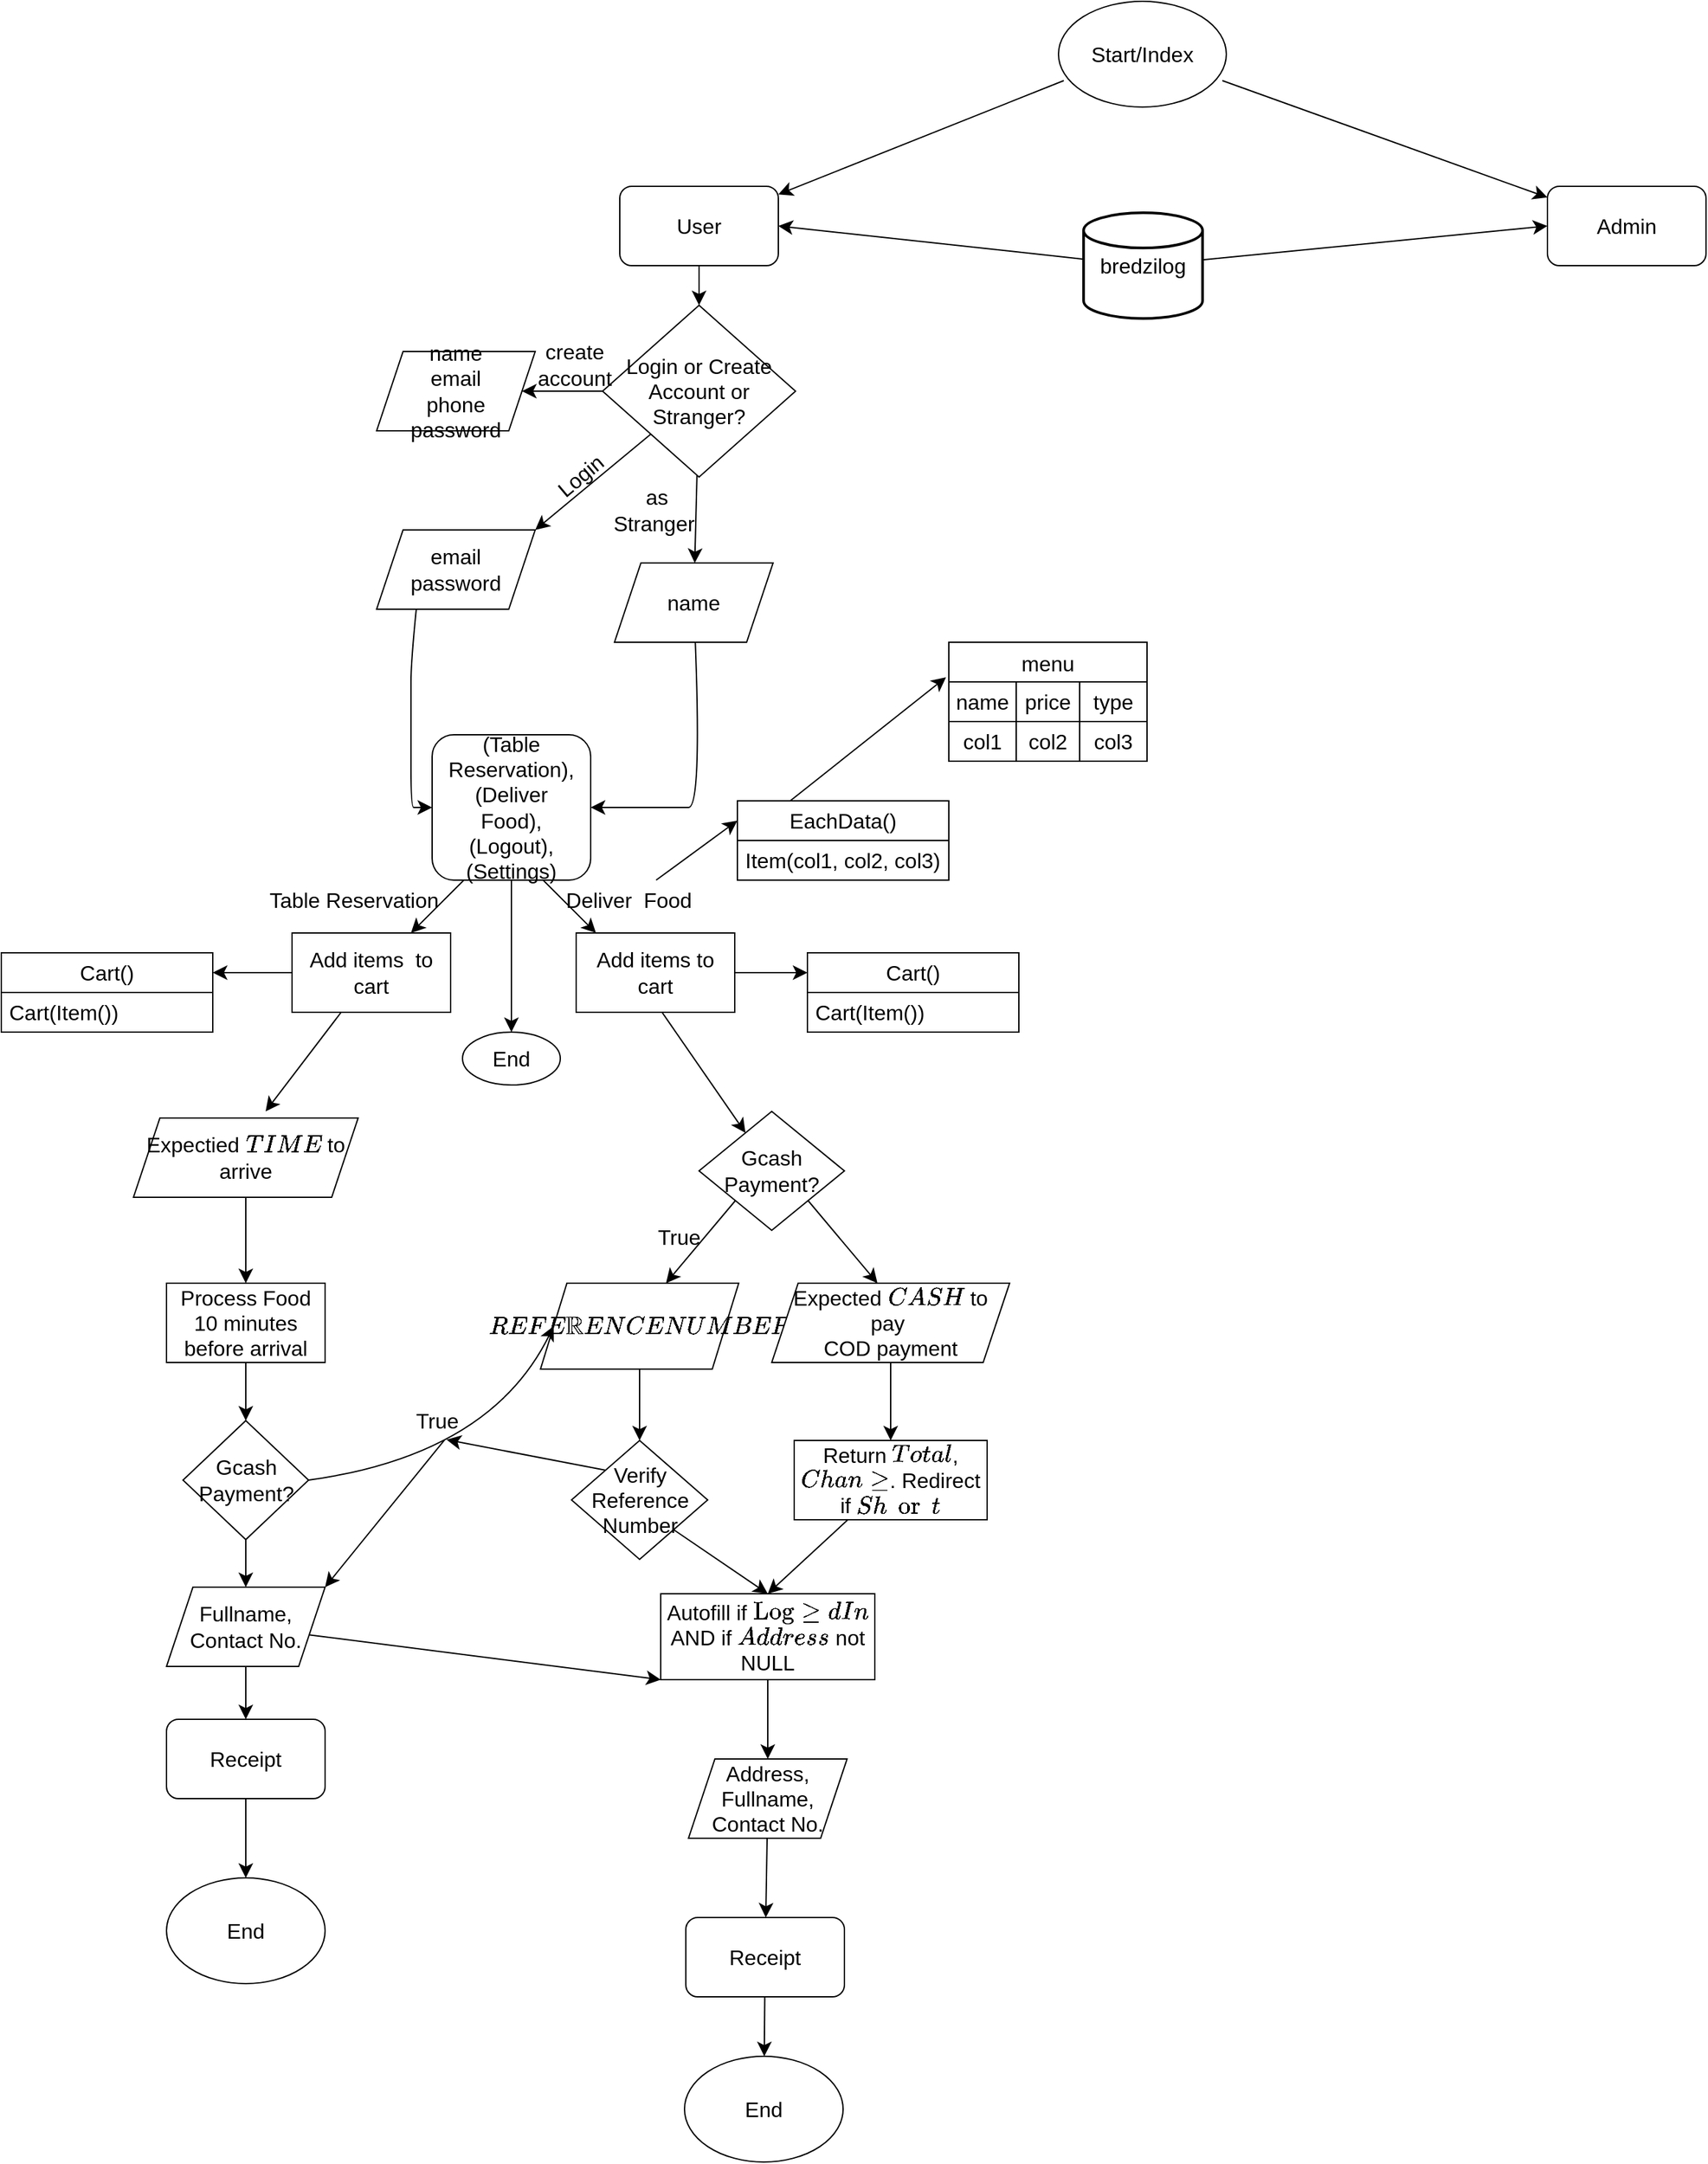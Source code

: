 <mxfile version="21.7.4" type="device">
  <diagram id="C5RBs43oDa-KdzZeNtuy" name="Page-1">
    <mxGraphModel dx="2148" dy="740" grid="1" gridSize="10" guides="1" tooltips="1" connect="1" arrows="1" fold="1" page="1" pageScale="1" pageWidth="827" pageHeight="1169" math="0" shadow="0">
      <root>
        <mxCell id="WIyWlLk6GJQsqaUBKTNV-0" />
        <mxCell id="WIyWlLk6GJQsqaUBKTNV-1" parent="WIyWlLk6GJQsqaUBKTNV-0" />
        <mxCell id="xKQEIfEpdPocmmlh1qDN-5" style="edgeStyle=none;curved=1;rounded=0;orthogonalLoop=1;jettySize=auto;html=1;exitX=0;exitY=1;exitDx=0;exitDy=0;fontSize=12;startSize=8;endSize=8;labelBackgroundColor=none;fontColor=default;" parent="WIyWlLk6GJQsqaUBKTNV-1" target="xKQEIfEpdPocmmlh1qDN-3" edge="1">
          <mxGeometry relative="1" as="geometry">
            <mxPoint x="354" y="180.0" as="sourcePoint" />
          </mxGeometry>
        </mxCell>
        <mxCell id="xKQEIfEpdPocmmlh1qDN-6" style="edgeStyle=none;curved=1;rounded=0;orthogonalLoop=1;jettySize=auto;html=1;exitX=1;exitY=1;exitDx=0;exitDy=0;fontSize=12;startSize=8;endSize=8;labelBackgroundColor=none;fontColor=default;" parent="WIyWlLk6GJQsqaUBKTNV-1" target="xKQEIfEpdPocmmlh1qDN-4" edge="1">
          <mxGeometry relative="1" as="geometry">
            <mxPoint x="474" y="180.0" as="sourcePoint" />
          </mxGeometry>
        </mxCell>
        <mxCell id="xKQEIfEpdPocmmlh1qDN-22" style="edgeStyle=none;curved=1;rounded=0;orthogonalLoop=1;jettySize=auto;html=1;entryX=0.5;entryY=0;entryDx=0;entryDy=0;fontSize=12;startSize=8;endSize=8;labelBackgroundColor=none;fontColor=default;" parent="WIyWlLk6GJQsqaUBKTNV-1" source="xKQEIfEpdPocmmlh1qDN-3" target="xKQEIfEpdPocmmlh1qDN-9" edge="1">
          <mxGeometry relative="1" as="geometry" />
        </mxCell>
        <mxCell id="xKQEIfEpdPocmmlh1qDN-3" value="User" style="rounded=1;whiteSpace=wrap;html=1;fontSize=16;labelBackgroundColor=none;" parent="WIyWlLk6GJQsqaUBKTNV-1" vertex="1">
          <mxGeometry x="18" y="260" width="120" height="60" as="geometry" />
        </mxCell>
        <mxCell id="xKQEIfEpdPocmmlh1qDN-4" value="Admin" style="rounded=1;whiteSpace=wrap;html=1;fontSize=16;labelBackgroundColor=none;" parent="WIyWlLk6GJQsqaUBKTNV-1" vertex="1">
          <mxGeometry x="720" y="260" width="120" height="60" as="geometry" />
        </mxCell>
        <mxCell id="xKQEIfEpdPocmmlh1qDN-14" style="edgeStyle=none;curved=1;rounded=0;orthogonalLoop=1;jettySize=auto;html=1;entryX=1;entryY=0.5;entryDx=0;entryDy=0;fontSize=12;startSize=8;endSize=8;labelBackgroundColor=none;fontColor=default;" parent="WIyWlLk6GJQsqaUBKTNV-1" source="xKQEIfEpdPocmmlh1qDN-9" target="xKQEIfEpdPocmmlh1qDN-10" edge="1">
          <mxGeometry relative="1" as="geometry" />
        </mxCell>
        <mxCell id="xKQEIfEpdPocmmlh1qDN-17" style="edgeStyle=none;curved=1;rounded=0;orthogonalLoop=1;jettySize=auto;html=1;exitX=0;exitY=1;exitDx=0;exitDy=0;entryX=1;entryY=0;entryDx=0;entryDy=0;fontSize=12;startSize=8;endSize=8;labelBackgroundColor=none;fontColor=default;" parent="WIyWlLk6GJQsqaUBKTNV-1" source="xKQEIfEpdPocmmlh1qDN-9" target="xKQEIfEpdPocmmlh1qDN-11" edge="1">
          <mxGeometry relative="1" as="geometry" />
        </mxCell>
        <mxCell id="xKQEIfEpdPocmmlh1qDN-20" style="edgeStyle=none;curved=1;rounded=0;orthogonalLoop=1;jettySize=auto;html=1;fontSize=12;startSize=8;endSize=8;labelBackgroundColor=none;fontColor=default;" parent="WIyWlLk6GJQsqaUBKTNV-1" source="xKQEIfEpdPocmmlh1qDN-9" target="xKQEIfEpdPocmmlh1qDN-13" edge="1">
          <mxGeometry relative="1" as="geometry" />
        </mxCell>
        <mxCell id="xKQEIfEpdPocmmlh1qDN-9" value="Login or Create Account or Stranger?" style="rhombus;whiteSpace=wrap;html=1;fontSize=16;rounded=0;labelBackgroundColor=none;" parent="WIyWlLk6GJQsqaUBKTNV-1" vertex="1">
          <mxGeometry x="5" y="350" width="146" height="130" as="geometry" />
        </mxCell>
        <mxCell id="xKQEIfEpdPocmmlh1qDN-10" value="name&lt;br&gt;email&lt;br&gt;phone&lt;br&gt;password" style="shape=parallelogram;perimeter=parallelogramPerimeter;whiteSpace=wrap;html=1;fixedSize=1;fontSize=16;rounded=0;labelBackgroundColor=none;" parent="WIyWlLk6GJQsqaUBKTNV-1" vertex="1">
          <mxGeometry x="-166" y="385" width="120" height="60" as="geometry" />
        </mxCell>
        <mxCell id="xKQEIfEpdPocmmlh1qDN-71" style="edgeStyle=none;curved=1;rounded=0;orthogonalLoop=1;jettySize=auto;html=1;entryX=0;entryY=0.5;entryDx=0;entryDy=0;fontSize=12;startSize=8;endSize=8;exitX=0.25;exitY=1;exitDx=0;exitDy=0;" parent="WIyWlLk6GJQsqaUBKTNV-1" source="xKQEIfEpdPocmmlh1qDN-11" target="xKQEIfEpdPocmmlh1qDN-68" edge="1">
          <mxGeometry relative="1" as="geometry">
            <Array as="points">
              <mxPoint x="-140" y="620" />
              <mxPoint x="-140" y="650" />
              <mxPoint x="-140" y="660" />
              <mxPoint x="-140" y="670" />
              <mxPoint x="-140" y="730" />
              <mxPoint x="-136" y="730" />
            </Array>
          </mxGeometry>
        </mxCell>
        <mxCell id="xKQEIfEpdPocmmlh1qDN-11" value="email&lt;br&gt;password" style="shape=parallelogram;perimeter=parallelogramPerimeter;whiteSpace=wrap;html=1;fixedSize=1;fontSize=16;rounded=0;labelBackgroundColor=none;" parent="WIyWlLk6GJQsqaUBKTNV-1" vertex="1">
          <mxGeometry x="-166" y="520" width="120" height="60" as="geometry" />
        </mxCell>
        <mxCell id="xKQEIfEpdPocmmlh1qDN-69" style="edgeStyle=none;curved=1;rounded=0;orthogonalLoop=1;jettySize=auto;html=1;entryX=1;entryY=0.5;entryDx=0;entryDy=0;fontSize=12;startSize=8;endSize=8;" parent="WIyWlLk6GJQsqaUBKTNV-1" source="xKQEIfEpdPocmmlh1qDN-13" target="xKQEIfEpdPocmmlh1qDN-68" edge="1">
          <mxGeometry relative="1" as="geometry">
            <Array as="points">
              <mxPoint x="80" y="730" />
              <mxPoint x="60" y="730" />
            </Array>
          </mxGeometry>
        </mxCell>
        <mxCell id="xKQEIfEpdPocmmlh1qDN-13" value="name" style="shape=parallelogram;perimeter=parallelogramPerimeter;whiteSpace=wrap;html=1;fixedSize=1;fontSize=16;rounded=0;labelBackgroundColor=none;" parent="WIyWlLk6GJQsqaUBKTNV-1" vertex="1">
          <mxGeometry x="14" y="545" width="120" height="60" as="geometry" />
        </mxCell>
        <mxCell id="xKQEIfEpdPocmmlh1qDN-15" value="create account" style="text;html=1;strokeColor=none;fillColor=none;align=center;verticalAlign=middle;whiteSpace=wrap;rounded=0;fontSize=16;labelBackgroundColor=none;" parent="WIyWlLk6GJQsqaUBKTNV-1" vertex="1">
          <mxGeometry x="-46" y="380" width="60" height="30" as="geometry" />
        </mxCell>
        <mxCell id="xKQEIfEpdPocmmlh1qDN-18" value="Login" style="text;html=1;strokeColor=none;fillColor=none;align=center;verticalAlign=middle;whiteSpace=wrap;rounded=0;fontSize=16;rotation=-40;labelBackgroundColor=none;" parent="WIyWlLk6GJQsqaUBKTNV-1" vertex="1">
          <mxGeometry x="-42" y="458.54" width="60" height="40" as="geometry" />
        </mxCell>
        <mxCell id="xKQEIfEpdPocmmlh1qDN-19" value="&amp;nbsp;as Stranger" style="text;html=1;strokeColor=none;fillColor=none;align=center;verticalAlign=middle;whiteSpace=wrap;rounded=0;fontSize=16;labelBackgroundColor=none;" parent="WIyWlLk6GJQsqaUBKTNV-1" vertex="1">
          <mxGeometry x="14" y="490" width="60" height="30" as="geometry" />
        </mxCell>
        <mxCell id="xKQEIfEpdPocmmlh1qDN-32" style="edgeStyle=none;curved=1;rounded=0;orthogonalLoop=1;jettySize=auto;html=1;exitX=0;exitY=1;exitDx=0;exitDy=0;fontSize=12;startSize=8;endSize=8;labelBackgroundColor=none;fontColor=default;" parent="WIyWlLk6GJQsqaUBKTNV-1" edge="1">
          <mxGeometry relative="1" as="geometry">
            <mxPoint x="-140" y="825" as="targetPoint" />
            <mxPoint x="-100" y="785.0" as="sourcePoint" />
          </mxGeometry>
        </mxCell>
        <mxCell id="xKQEIfEpdPocmmlh1qDN-33" style="edgeStyle=none;curved=1;rounded=0;orthogonalLoop=1;jettySize=auto;html=1;exitX=1;exitY=1;exitDx=0;exitDy=0;fontSize=12;startSize=8;endSize=8;labelBackgroundColor=none;fontColor=default;" parent="WIyWlLk6GJQsqaUBKTNV-1" edge="1">
          <mxGeometry relative="1" as="geometry">
            <mxPoint y="825" as="targetPoint" />
            <mxPoint x="-40" y="785.0" as="sourcePoint" />
          </mxGeometry>
        </mxCell>
        <mxCell id="0iYnoLVcJNjw29xdgMoQ-2" style="edgeStyle=none;curved=1;rounded=0;orthogonalLoop=1;jettySize=auto;html=1;entryX=1;entryY=0.25;entryDx=0;entryDy=0;fontSize=12;startSize=8;endSize=8;" edge="1" parent="WIyWlLk6GJQsqaUBKTNV-1" source="xKQEIfEpdPocmmlh1qDN-34" target="0iYnoLVcJNjw29xdgMoQ-0">
          <mxGeometry relative="1" as="geometry" />
        </mxCell>
        <mxCell id="0iYnoLVcJNjw29xdgMoQ-4" style="edgeStyle=none;curved=1;rounded=0;orthogonalLoop=1;jettySize=auto;html=1;entryX=0.5;entryY=0;entryDx=0;entryDy=0;fontSize=12;startSize=8;endSize=8;" edge="1" parent="WIyWlLk6GJQsqaUBKTNV-1" source="xKQEIfEpdPocmmlh1qDN-34">
          <mxGeometry relative="1" as="geometry">
            <mxPoint x="-250" y="960" as="targetPoint" />
          </mxGeometry>
        </mxCell>
        <mxCell id="xKQEIfEpdPocmmlh1qDN-34" value="Add items&amp;nbsp; to cart" style="rounded=0;whiteSpace=wrap;html=1;fontSize=16;labelBackgroundColor=none;" parent="WIyWlLk6GJQsqaUBKTNV-1" vertex="1">
          <mxGeometry x="-230" y="825" width="120" height="60" as="geometry" />
        </mxCell>
        <mxCell id="xKQEIfEpdPocmmlh1qDN-44" style="edgeStyle=none;curved=1;rounded=0;orthogonalLoop=1;jettySize=auto;html=1;fontSize=12;startSize=8;endSize=8;labelBackgroundColor=none;fontColor=default;" parent="WIyWlLk6GJQsqaUBKTNV-1" target="xKQEIfEpdPocmmlh1qDN-37" edge="1">
          <mxGeometry relative="1" as="geometry">
            <mxPoint x="50" y="885" as="sourcePoint" />
          </mxGeometry>
        </mxCell>
        <mxCell id="xKQEIfEpdPocmmlh1qDN-38" style="edgeStyle=none;curved=1;rounded=0;orthogonalLoop=1;jettySize=auto;html=1;exitX=0;exitY=1;exitDx=0;exitDy=0;fontSize=12;startSize=8;endSize=8;labelBackgroundColor=none;fontColor=default;" parent="WIyWlLk6GJQsqaUBKTNV-1" source="xKQEIfEpdPocmmlh1qDN-37" edge="1">
          <mxGeometry relative="1" as="geometry">
            <mxPoint x="53" y="1090" as="targetPoint" />
          </mxGeometry>
        </mxCell>
        <mxCell id="xKQEIfEpdPocmmlh1qDN-46" style="edgeStyle=none;curved=1;rounded=0;orthogonalLoop=1;jettySize=auto;html=1;exitX=1;exitY=1;exitDx=0;exitDy=0;fontSize=12;startSize=8;endSize=8;labelBackgroundColor=none;fontColor=default;" parent="WIyWlLk6GJQsqaUBKTNV-1" source="xKQEIfEpdPocmmlh1qDN-37" edge="1">
          <mxGeometry relative="1" as="geometry">
            <mxPoint x="213" y="1090" as="targetPoint" />
          </mxGeometry>
        </mxCell>
        <mxCell id="xKQEIfEpdPocmmlh1qDN-37" value="Gcash Payment?" style="rhombus;whiteSpace=wrap;html=1;fontSize=16;rounded=0;labelBackgroundColor=none;" parent="WIyWlLk6GJQsqaUBKTNV-1" vertex="1">
          <mxGeometry x="78" y="960" width="110" height="90" as="geometry" />
        </mxCell>
        <mxCell id="xKQEIfEpdPocmmlh1qDN-53" style="edgeStyle=none;curved=1;rounded=0;orthogonalLoop=1;jettySize=auto;html=1;fontSize=12;startSize=8;endSize=8;labelBackgroundColor=none;fontColor=default;" parent="WIyWlLk6GJQsqaUBKTNV-1" source="xKQEIfEpdPocmmlh1qDN-40" edge="1">
          <mxGeometry relative="1" as="geometry">
            <mxPoint x="33" y="1209" as="targetPoint" />
          </mxGeometry>
        </mxCell>
        <mxCell id="xKQEIfEpdPocmmlh1qDN-40" value="`REFERRENCE NUMBER`" style="shape=parallelogram;perimeter=parallelogramPerimeter;whiteSpace=wrap;html=1;fixedSize=1;fontSize=16;rounded=0;labelBackgroundColor=none;" parent="WIyWlLk6GJQsqaUBKTNV-1" vertex="1">
          <mxGeometry x="-42" y="1090" width="150" height="65" as="geometry" />
        </mxCell>
        <mxCell id="xKQEIfEpdPocmmlh1qDN-41" value="True" style="text;html=1;strokeColor=none;fillColor=none;align=center;verticalAlign=middle;whiteSpace=wrap;rounded=0;fontSize=16;labelBackgroundColor=none;" parent="WIyWlLk6GJQsqaUBKTNV-1" vertex="1">
          <mxGeometry x="33" y="1040" width="60" height="30" as="geometry" />
        </mxCell>
        <mxCell id="PnPtJ1oFxIr9ThaWhj_N-104" style="edgeStyle=none;curved=1;rounded=0;orthogonalLoop=1;jettySize=auto;html=1;entryX=0;entryY=0.25;entryDx=0;entryDy=0;fontSize=12;startSize=8;endSize=8;" parent="WIyWlLk6GJQsqaUBKTNV-1" source="xKQEIfEpdPocmmlh1qDN-45" target="PnPtJ1oFxIr9ThaWhj_N-95" edge="1">
          <mxGeometry relative="1" as="geometry" />
        </mxCell>
        <mxCell id="xKQEIfEpdPocmmlh1qDN-45" value="Add items to cart" style="rounded=0;whiteSpace=wrap;html=1;fontSize=16;labelBackgroundColor=none;" parent="WIyWlLk6GJQsqaUBKTNV-1" vertex="1">
          <mxGeometry x="-15" y="825" width="120" height="60" as="geometry" />
        </mxCell>
        <mxCell id="xKQEIfEpdPocmmlh1qDN-55" style="edgeStyle=none;curved=1;rounded=0;orthogonalLoop=1;jettySize=auto;html=1;entryX=0.5;entryY=0;entryDx=0;entryDy=0;fontSize=12;startSize=8;endSize=8;labelBackgroundColor=none;fontColor=default;" parent="WIyWlLk6GJQsqaUBKTNV-1" source="xKQEIfEpdPocmmlh1qDN-47" target="xKQEIfEpdPocmmlh1qDN-54" edge="1">
          <mxGeometry relative="1" as="geometry" />
        </mxCell>
        <mxCell id="xKQEIfEpdPocmmlh1qDN-47" value="Expected `CASH` to pay&amp;nbsp;&lt;br&gt;COD payment" style="shape=parallelogram;perimeter=parallelogramPerimeter;whiteSpace=wrap;html=1;fixedSize=1;fontSize=16;rounded=0;labelBackgroundColor=none;" parent="WIyWlLk6GJQsqaUBKTNV-1" vertex="1">
          <mxGeometry x="133" y="1090" width="180" height="60" as="geometry" />
        </mxCell>
        <mxCell id="xKQEIfEpdPocmmlh1qDN-60" style="edgeStyle=none;curved=1;rounded=0;orthogonalLoop=1;jettySize=auto;html=1;entryX=0.5;entryY=0;entryDx=0;entryDy=0;fontSize=12;startSize=8;endSize=8;" parent="WIyWlLk6GJQsqaUBKTNV-1" source="xKQEIfEpdPocmmlh1qDN-50" target="xKQEIfEpdPocmmlh1qDN-56" edge="1">
          <mxGeometry relative="1" as="geometry" />
        </mxCell>
        <mxCell id="xKQEIfEpdPocmmlh1qDN-50" value="Autofill if `Logged In` AND if `Address` not NULL" style="rounded=0;whiteSpace=wrap;html=1;fontSize=16;labelBackgroundColor=none;" parent="WIyWlLk6GJQsqaUBKTNV-1" vertex="1">
          <mxGeometry x="49" y="1325" width="162" height="65" as="geometry" />
        </mxCell>
        <mxCell id="xKQEIfEpdPocmmlh1qDN-58" style="edgeStyle=none;curved=1;rounded=0;orthogonalLoop=1;jettySize=auto;html=1;entryX=0.5;entryY=0;entryDx=0;entryDy=0;fontSize=12;startSize=8;endSize=8;exitX=1;exitY=1;exitDx=0;exitDy=0;" parent="WIyWlLk6GJQsqaUBKTNV-1" source="0iYnoLVcJNjw29xdgMoQ-23" target="xKQEIfEpdPocmmlh1qDN-50" edge="1">
          <mxGeometry relative="1" as="geometry">
            <mxPoint x="66.837" y="1269" as="sourcePoint" />
          </mxGeometry>
        </mxCell>
        <mxCell id="xKQEIfEpdPocmmlh1qDN-59" style="edgeStyle=none;curved=1;rounded=0;orthogonalLoop=1;jettySize=auto;html=1;entryX=0.5;entryY=0;entryDx=0;entryDy=0;fontSize=12;startSize=8;endSize=8;" parent="WIyWlLk6GJQsqaUBKTNV-1" source="xKQEIfEpdPocmmlh1qDN-54" target="xKQEIfEpdPocmmlh1qDN-50" edge="1">
          <mxGeometry relative="1" as="geometry" />
        </mxCell>
        <mxCell id="xKQEIfEpdPocmmlh1qDN-54" value="Return `Total`, `Change`. Redirect if `Short`" style="rounded=0;whiteSpace=wrap;html=1;fontSize=16;labelBackgroundColor=none;" parent="WIyWlLk6GJQsqaUBKTNV-1" vertex="1">
          <mxGeometry x="150" y="1209" width="146" height="60" as="geometry" />
        </mxCell>
        <mxCell id="xKQEIfEpdPocmmlh1qDN-62" style="edgeStyle=none;curved=1;rounded=0;orthogonalLoop=1;jettySize=auto;html=1;fontSize=12;startSize=8;endSize=8;" parent="WIyWlLk6GJQsqaUBKTNV-1" source="xKQEIfEpdPocmmlh1qDN-56" target="xKQEIfEpdPocmmlh1qDN-61" edge="1">
          <mxGeometry relative="1" as="geometry" />
        </mxCell>
        <mxCell id="xKQEIfEpdPocmmlh1qDN-56" value="Address, Fullname, Contact No.&lt;br&gt;" style="shape=parallelogram;perimeter=parallelogramPerimeter;whiteSpace=wrap;html=1;fixedSize=1;fontSize=16;rounded=0;labelBackgroundColor=none;" parent="WIyWlLk6GJQsqaUBKTNV-1" vertex="1">
          <mxGeometry x="70" y="1450" width="120" height="60" as="geometry" />
        </mxCell>
        <mxCell id="PnPtJ1oFxIr9ThaWhj_N-2" style="edgeStyle=none;curved=1;rounded=0;orthogonalLoop=1;jettySize=auto;html=1;fontSize=12;startSize=8;endSize=8;" parent="WIyWlLk6GJQsqaUBKTNV-1" source="xKQEIfEpdPocmmlh1qDN-61" target="PnPtJ1oFxIr9ThaWhj_N-1" edge="1">
          <mxGeometry relative="1" as="geometry" />
        </mxCell>
        <mxCell id="xKQEIfEpdPocmmlh1qDN-61" value="Receipt" style="rounded=1;whiteSpace=wrap;html=1;fontSize=16;" parent="WIyWlLk6GJQsqaUBKTNV-1" vertex="1">
          <mxGeometry x="68" y="1570" width="120" height="60" as="geometry" />
        </mxCell>
        <mxCell id="PnPtJ1oFxIr9ThaWhj_N-109" style="edgeStyle=none;curved=1;rounded=0;orthogonalLoop=1;jettySize=auto;html=1;entryX=0;entryY=0.25;entryDx=0;entryDy=0;fontSize=12;startSize=8;endSize=8;" parent="WIyWlLk6GJQsqaUBKTNV-1" source="xKQEIfEpdPocmmlh1qDN-65" target="PnPtJ1oFxIr9ThaWhj_N-105" edge="1">
          <mxGeometry relative="1" as="geometry" />
        </mxCell>
        <mxCell id="xKQEIfEpdPocmmlh1qDN-65" value="Deliver&amp;nbsp; Food" style="text;html=1;strokeColor=none;fillColor=none;align=center;verticalAlign=middle;whiteSpace=wrap;rounded=0;fontSize=16;" parent="WIyWlLk6GJQsqaUBKTNV-1" vertex="1">
          <mxGeometry x="-26" y="785" width="102" height="30" as="geometry" />
        </mxCell>
        <mxCell id="xKQEIfEpdPocmmlh1qDN-66" value="Table Reservation" style="text;html=1;strokeColor=none;fillColor=none;align=center;verticalAlign=middle;whiteSpace=wrap;rounded=0;fontSize=16;" parent="WIyWlLk6GJQsqaUBKTNV-1" vertex="1">
          <mxGeometry x="-250" y="785" width="134" height="30" as="geometry" />
        </mxCell>
        <mxCell id="xKQEIfEpdPocmmlh1qDN-74" style="edgeStyle=none;curved=1;rounded=0;orthogonalLoop=1;jettySize=auto;html=1;fontSize=12;startSize=8;endSize=8;" parent="WIyWlLk6GJQsqaUBKTNV-1" source="xKQEIfEpdPocmmlh1qDN-68" edge="1">
          <mxGeometry relative="1" as="geometry">
            <mxPoint x="-64" y="900.0" as="targetPoint" />
          </mxGeometry>
        </mxCell>
        <mxCell id="xKQEIfEpdPocmmlh1qDN-68" value="(Table Reservation),&lt;br style=&quot;border-color: var(--border-color);&quot;&gt;(Deliver&lt;br style=&quot;border-color: var(--border-color);&quot;&gt;Food),&lt;br&gt;(Logout), (Settings)" style="rounded=1;whiteSpace=wrap;html=1;fontSize=16;" parent="WIyWlLk6GJQsqaUBKTNV-1" vertex="1">
          <mxGeometry x="-124" y="675" width="120" height="110" as="geometry" />
        </mxCell>
        <mxCell id="PnPtJ1oFxIr9ThaWhj_N-0" value="End" style="ellipse;whiteSpace=wrap;html=1;fontSize=16;" parent="WIyWlLk6GJQsqaUBKTNV-1" vertex="1">
          <mxGeometry x="-101" y="900" width="74" height="40" as="geometry" />
        </mxCell>
        <mxCell id="PnPtJ1oFxIr9ThaWhj_N-1" value="End" style="ellipse;whiteSpace=wrap;html=1;fontSize=16;" parent="WIyWlLk6GJQsqaUBKTNV-1" vertex="1">
          <mxGeometry x="67" y="1675" width="120" height="80" as="geometry" />
        </mxCell>
        <mxCell id="PnPtJ1oFxIr9ThaWhj_N-3" value="Start/Index" style="ellipse;whiteSpace=wrap;html=1;fontSize=16;" parent="WIyWlLk6GJQsqaUBKTNV-1" vertex="1">
          <mxGeometry x="350" y="120" width="127" height="80" as="geometry" />
        </mxCell>
        <mxCell id="PnPtJ1oFxIr9ThaWhj_N-81" value="menu" style="shape=table;startSize=30;container=1;collapsible=0;childLayout=tableLayout;strokeColor=default;fontSize=16;" parent="WIyWlLk6GJQsqaUBKTNV-1" vertex="1">
          <mxGeometry x="267" y="605" width="150" height="90" as="geometry" />
        </mxCell>
        <mxCell id="PnPtJ1oFxIr9ThaWhj_N-82" value="" style="shape=tableRow;horizontal=0;startSize=0;swimlaneHead=0;swimlaneBody=0;strokeColor=inherit;top=0;left=0;bottom=0;right=0;collapsible=0;dropTarget=0;fillColor=none;points=[[0,0.5],[1,0.5]];portConstraint=eastwest;fontSize=16;" parent="PnPtJ1oFxIr9ThaWhj_N-81" vertex="1">
          <mxGeometry y="30" width="150" height="30" as="geometry" />
        </mxCell>
        <mxCell id="PnPtJ1oFxIr9ThaWhj_N-83" value="name" style="shape=partialRectangle;html=1;whiteSpace=wrap;connectable=0;strokeColor=inherit;overflow=hidden;fillColor=none;top=0;left=0;bottom=0;right=0;pointerEvents=1;fontSize=16;" parent="PnPtJ1oFxIr9ThaWhj_N-82" vertex="1">
          <mxGeometry width="51" height="30" as="geometry">
            <mxRectangle width="51" height="30" as="alternateBounds" />
          </mxGeometry>
        </mxCell>
        <mxCell id="PnPtJ1oFxIr9ThaWhj_N-84" value="price" style="shape=partialRectangle;html=1;whiteSpace=wrap;connectable=0;strokeColor=inherit;overflow=hidden;fillColor=none;top=0;left=0;bottom=0;right=0;pointerEvents=1;fontSize=16;" parent="PnPtJ1oFxIr9ThaWhj_N-82" vertex="1">
          <mxGeometry x="51" width="48" height="30" as="geometry">
            <mxRectangle width="48" height="30" as="alternateBounds" />
          </mxGeometry>
        </mxCell>
        <mxCell id="PnPtJ1oFxIr9ThaWhj_N-85" value="type" style="shape=partialRectangle;html=1;whiteSpace=wrap;connectable=0;strokeColor=inherit;overflow=hidden;fillColor=none;top=0;left=0;bottom=0;right=0;pointerEvents=1;fontSize=16;" parent="PnPtJ1oFxIr9ThaWhj_N-82" vertex="1">
          <mxGeometry x="99" width="51" height="30" as="geometry">
            <mxRectangle width="51" height="30" as="alternateBounds" />
          </mxGeometry>
        </mxCell>
        <mxCell id="PnPtJ1oFxIr9ThaWhj_N-86" value="" style="shape=tableRow;horizontal=0;startSize=0;swimlaneHead=0;swimlaneBody=0;strokeColor=inherit;top=0;left=0;bottom=0;right=0;collapsible=0;dropTarget=0;fillColor=none;points=[[0,0.5],[1,0.5]];portConstraint=eastwest;fontSize=16;" parent="PnPtJ1oFxIr9ThaWhj_N-81" vertex="1">
          <mxGeometry y="60" width="150" height="30" as="geometry" />
        </mxCell>
        <mxCell id="PnPtJ1oFxIr9ThaWhj_N-87" value="col1" style="shape=partialRectangle;html=1;whiteSpace=wrap;connectable=0;strokeColor=inherit;overflow=hidden;fillColor=none;top=0;left=0;bottom=0;right=0;pointerEvents=1;fontSize=16;" parent="PnPtJ1oFxIr9ThaWhj_N-86" vertex="1">
          <mxGeometry width="51" height="30" as="geometry">
            <mxRectangle width="51" height="30" as="alternateBounds" />
          </mxGeometry>
        </mxCell>
        <mxCell id="PnPtJ1oFxIr9ThaWhj_N-88" value="col2" style="shape=partialRectangle;html=1;whiteSpace=wrap;connectable=0;strokeColor=inherit;overflow=hidden;fillColor=none;top=0;left=0;bottom=0;right=0;pointerEvents=1;fontSize=16;" parent="PnPtJ1oFxIr9ThaWhj_N-86" vertex="1">
          <mxGeometry x="51" width="48" height="30" as="geometry">
            <mxRectangle width="48" height="30" as="alternateBounds" />
          </mxGeometry>
        </mxCell>
        <mxCell id="PnPtJ1oFxIr9ThaWhj_N-89" value="col3" style="shape=partialRectangle;html=1;whiteSpace=wrap;connectable=0;strokeColor=inherit;overflow=hidden;fillColor=none;top=0;left=0;bottom=0;right=0;pointerEvents=1;fontSize=16;" parent="PnPtJ1oFxIr9ThaWhj_N-86" vertex="1">
          <mxGeometry x="99" width="51" height="30" as="geometry">
            <mxRectangle width="51" height="30" as="alternateBounds" />
          </mxGeometry>
        </mxCell>
        <mxCell id="PnPtJ1oFxIr9ThaWhj_N-95" value="Cart()" style="swimlane;fontStyle=0;childLayout=stackLayout;horizontal=1;startSize=30;horizontalStack=0;resizeParent=1;resizeParentMax=0;resizeLast=0;collapsible=1;marginBottom=0;whiteSpace=wrap;html=1;fontSize=16;" parent="WIyWlLk6GJQsqaUBKTNV-1" vertex="1">
          <mxGeometry x="160" y="840" width="160" height="60" as="geometry" />
        </mxCell>
        <mxCell id="PnPtJ1oFxIr9ThaWhj_N-96" value="Cart(Item())" style="text;strokeColor=none;fillColor=none;align=left;verticalAlign=middle;spacingLeft=4;spacingRight=4;overflow=hidden;points=[[0,0.5],[1,0.5]];portConstraint=eastwest;rotatable=0;whiteSpace=wrap;html=1;fontSize=16;" parent="PnPtJ1oFxIr9ThaWhj_N-95" vertex="1">
          <mxGeometry y="30" width="160" height="30" as="geometry" />
        </mxCell>
        <mxCell id="PnPtJ1oFxIr9ThaWhj_N-114" style="edgeStyle=none;curved=1;rounded=0;orthogonalLoop=1;jettySize=auto;html=1;entryX=-0.014;entryY=-0.117;entryDx=0;entryDy=0;entryPerimeter=0;fontSize=12;startSize=8;endSize=8;exitX=0.25;exitY=0;exitDx=0;exitDy=0;" parent="WIyWlLk6GJQsqaUBKTNV-1" source="PnPtJ1oFxIr9ThaWhj_N-105" target="PnPtJ1oFxIr9ThaWhj_N-82" edge="1">
          <mxGeometry relative="1" as="geometry" />
        </mxCell>
        <mxCell id="PnPtJ1oFxIr9ThaWhj_N-105" value="EachData()" style="swimlane;fontStyle=0;childLayout=stackLayout;horizontal=1;startSize=30;horizontalStack=0;resizeParent=1;resizeParentMax=0;resizeLast=0;collapsible=1;marginBottom=0;whiteSpace=wrap;html=1;fontSize=16;" parent="WIyWlLk6GJQsqaUBKTNV-1" vertex="1">
          <mxGeometry x="107" y="725" width="160" height="60" as="geometry" />
        </mxCell>
        <mxCell id="PnPtJ1oFxIr9ThaWhj_N-106" value="Item(col1, col2, col3)" style="text;strokeColor=none;fillColor=none;align=left;verticalAlign=middle;spacingLeft=4;spacingRight=4;overflow=hidden;points=[[0,0.5],[1,0.5]];portConstraint=eastwest;rotatable=0;whiteSpace=wrap;html=1;fontSize=16;" parent="PnPtJ1oFxIr9ThaWhj_N-105" vertex="1">
          <mxGeometry y="30" width="160" height="30" as="geometry" />
        </mxCell>
        <mxCell id="PnPtJ1oFxIr9ThaWhj_N-117" style="edgeStyle=none;curved=1;rounded=0;orthogonalLoop=1;jettySize=auto;html=1;entryX=1;entryY=0.5;entryDx=0;entryDy=0;fontSize=12;startSize=8;endSize=8;" parent="WIyWlLk6GJQsqaUBKTNV-1" source="PnPtJ1oFxIr9ThaWhj_N-116" target="xKQEIfEpdPocmmlh1qDN-3" edge="1">
          <mxGeometry relative="1" as="geometry" />
        </mxCell>
        <mxCell id="PnPtJ1oFxIr9ThaWhj_N-118" style="edgeStyle=none;curved=1;rounded=0;orthogonalLoop=1;jettySize=auto;html=1;entryX=0;entryY=0.5;entryDx=0;entryDy=0;fontSize=12;startSize=8;endSize=8;" parent="WIyWlLk6GJQsqaUBKTNV-1" source="PnPtJ1oFxIr9ThaWhj_N-116" target="xKQEIfEpdPocmmlh1qDN-4" edge="1">
          <mxGeometry relative="1" as="geometry" />
        </mxCell>
        <mxCell id="PnPtJ1oFxIr9ThaWhj_N-116" value="bredzilog" style="strokeWidth=2;html=1;shape=mxgraph.flowchart.database;whiteSpace=wrap;fontSize=16;" parent="WIyWlLk6GJQsqaUBKTNV-1" vertex="1">
          <mxGeometry x="369" y="280" width="90" height="80" as="geometry" />
        </mxCell>
        <mxCell id="0iYnoLVcJNjw29xdgMoQ-0" value="Cart()" style="swimlane;fontStyle=0;childLayout=stackLayout;horizontal=1;startSize=30;horizontalStack=0;resizeParent=1;resizeParentMax=0;resizeLast=0;collapsible=1;marginBottom=0;whiteSpace=wrap;html=1;fontSize=16;" vertex="1" parent="WIyWlLk6GJQsqaUBKTNV-1">
          <mxGeometry x="-450" y="840" width="160" height="60" as="geometry" />
        </mxCell>
        <mxCell id="0iYnoLVcJNjw29xdgMoQ-1" value="Cart(Item())" style="text;strokeColor=none;fillColor=none;align=left;verticalAlign=middle;spacingLeft=4;spacingRight=4;overflow=hidden;points=[[0,0.5],[1,0.5]];portConstraint=eastwest;rotatable=0;whiteSpace=wrap;html=1;fontSize=16;" vertex="1" parent="0iYnoLVcJNjw29xdgMoQ-0">
          <mxGeometry y="30" width="160" height="30" as="geometry" />
        </mxCell>
        <mxCell id="0iYnoLVcJNjw29xdgMoQ-9" style="edgeStyle=none;curved=1;rounded=0;orthogonalLoop=1;jettySize=auto;html=1;fontSize=12;startSize=8;endSize=8;" edge="1" parent="WIyWlLk6GJQsqaUBKTNV-1" source="0iYnoLVcJNjw29xdgMoQ-5" target="0iYnoLVcJNjw29xdgMoQ-7">
          <mxGeometry relative="1" as="geometry" />
        </mxCell>
        <mxCell id="0iYnoLVcJNjw29xdgMoQ-5" value="Expectied `TIME` to arrive" style="shape=parallelogram;perimeter=parallelogramPerimeter;whiteSpace=wrap;html=1;fixedSize=1;fontSize=16;" vertex="1" parent="WIyWlLk6GJQsqaUBKTNV-1">
          <mxGeometry x="-350" y="965" width="170" height="60" as="geometry" />
        </mxCell>
        <mxCell id="0iYnoLVcJNjw29xdgMoQ-13" style="edgeStyle=none;curved=1;rounded=0;orthogonalLoop=1;jettySize=auto;html=1;fontSize=12;startSize=8;endSize=8;" edge="1" parent="WIyWlLk6GJQsqaUBKTNV-1" source="0iYnoLVcJNjw29xdgMoQ-7" target="0iYnoLVcJNjw29xdgMoQ-10">
          <mxGeometry relative="1" as="geometry" />
        </mxCell>
        <mxCell id="0iYnoLVcJNjw29xdgMoQ-7" value="Process Food 10 minutes before arrival" style="rounded=0;whiteSpace=wrap;html=1;fontSize=16;" vertex="1" parent="WIyWlLk6GJQsqaUBKTNV-1">
          <mxGeometry x="-325" y="1090" width="120" height="60" as="geometry" />
        </mxCell>
        <mxCell id="0iYnoLVcJNjw29xdgMoQ-11" style="edgeStyle=none;curved=1;rounded=0;orthogonalLoop=1;jettySize=auto;html=1;entryX=0;entryY=0.5;entryDx=0;entryDy=0;fontSize=12;startSize=8;endSize=8;exitX=1;exitY=0.5;exitDx=0;exitDy=0;" edge="1" parent="WIyWlLk6GJQsqaUBKTNV-1" source="0iYnoLVcJNjw29xdgMoQ-10" target="xKQEIfEpdPocmmlh1qDN-40">
          <mxGeometry relative="1" as="geometry">
            <Array as="points">
              <mxPoint x="-80" y="1220" />
            </Array>
          </mxGeometry>
        </mxCell>
        <mxCell id="0iYnoLVcJNjw29xdgMoQ-19" style="edgeStyle=none;curved=1;rounded=0;orthogonalLoop=1;jettySize=auto;html=1;entryX=0.5;entryY=0;entryDx=0;entryDy=0;fontSize=12;startSize=8;endSize=8;" edge="1" parent="WIyWlLk6GJQsqaUBKTNV-1" source="0iYnoLVcJNjw29xdgMoQ-10" target="0iYnoLVcJNjw29xdgMoQ-15">
          <mxGeometry relative="1" as="geometry" />
        </mxCell>
        <mxCell id="0iYnoLVcJNjw29xdgMoQ-10" value="Gcash Payment?" style="rhombus;whiteSpace=wrap;html=1;fontSize=16;" vertex="1" parent="WIyWlLk6GJQsqaUBKTNV-1">
          <mxGeometry x="-312.5" y="1194" width="95" height="90" as="geometry" />
        </mxCell>
        <mxCell id="0iYnoLVcJNjw29xdgMoQ-21" style="edgeStyle=none;curved=1;rounded=0;orthogonalLoop=1;jettySize=auto;html=1;entryX=1;entryY=0;entryDx=0;entryDy=0;fontSize=12;startSize=8;endSize=8;exitX=0.589;exitY=0.988;exitDx=0;exitDy=0;exitPerimeter=0;" edge="1" parent="WIyWlLk6GJQsqaUBKTNV-1" source="0iYnoLVcJNjw29xdgMoQ-12" target="0iYnoLVcJNjw29xdgMoQ-15">
          <mxGeometry relative="1" as="geometry">
            <mxPoint x="-110" y="1210" as="sourcePoint" />
          </mxGeometry>
        </mxCell>
        <mxCell id="0iYnoLVcJNjw29xdgMoQ-12" value="True" style="text;html=1;strokeColor=none;fillColor=none;align=center;verticalAlign=middle;whiteSpace=wrap;rounded=0;fontSize=16;labelBackgroundColor=none;" vertex="1" parent="WIyWlLk6GJQsqaUBKTNV-1">
          <mxGeometry x="-150" y="1179" width="60" height="30" as="geometry" />
        </mxCell>
        <mxCell id="0iYnoLVcJNjw29xdgMoQ-14" style="edgeStyle=none;curved=1;rounded=0;orthogonalLoop=1;jettySize=auto;html=1;fontSize=12;startSize=8;endSize=8;" edge="1" parent="WIyWlLk6GJQsqaUBKTNV-1" source="0iYnoLVcJNjw29xdgMoQ-15" target="0iYnoLVcJNjw29xdgMoQ-17">
          <mxGeometry relative="1" as="geometry" />
        </mxCell>
        <mxCell id="0iYnoLVcJNjw29xdgMoQ-28" style="edgeStyle=none;curved=1;rounded=0;orthogonalLoop=1;jettySize=auto;html=1;entryX=0;entryY=1;entryDx=0;entryDy=0;fontSize=12;startSize=8;endSize=8;" edge="1" parent="WIyWlLk6GJQsqaUBKTNV-1" source="0iYnoLVcJNjw29xdgMoQ-15" target="xKQEIfEpdPocmmlh1qDN-50">
          <mxGeometry relative="1" as="geometry" />
        </mxCell>
        <mxCell id="0iYnoLVcJNjw29xdgMoQ-15" value="Fullname, Contact No." style="shape=parallelogram;perimeter=parallelogramPerimeter;whiteSpace=wrap;html=1;fixedSize=1;fontSize=16;rounded=0;labelBackgroundColor=none;" vertex="1" parent="WIyWlLk6GJQsqaUBKTNV-1">
          <mxGeometry x="-325" y="1320" width="120" height="60" as="geometry" />
        </mxCell>
        <mxCell id="0iYnoLVcJNjw29xdgMoQ-27" style="edgeStyle=none;curved=1;rounded=0;orthogonalLoop=1;jettySize=auto;html=1;entryX=0.5;entryY=0;entryDx=0;entryDy=0;fontSize=12;startSize=8;endSize=8;" edge="1" parent="WIyWlLk6GJQsqaUBKTNV-1" source="0iYnoLVcJNjw29xdgMoQ-17" target="0iYnoLVcJNjw29xdgMoQ-18">
          <mxGeometry relative="1" as="geometry" />
        </mxCell>
        <mxCell id="0iYnoLVcJNjw29xdgMoQ-17" value="Receipt" style="rounded=1;whiteSpace=wrap;html=1;fontSize=16;" vertex="1" parent="WIyWlLk6GJQsqaUBKTNV-1">
          <mxGeometry x="-325" y="1420" width="120" height="60" as="geometry" />
        </mxCell>
        <mxCell id="0iYnoLVcJNjw29xdgMoQ-18" value="End" style="ellipse;whiteSpace=wrap;html=1;fontSize=16;" vertex="1" parent="WIyWlLk6GJQsqaUBKTNV-1">
          <mxGeometry x="-325" y="1540" width="120" height="80" as="geometry" />
        </mxCell>
        <mxCell id="0iYnoLVcJNjw29xdgMoQ-24" value="" style="edgeStyle=none;curved=1;rounded=0;orthogonalLoop=1;jettySize=auto;html=1;fontSize=12;startSize=8;endSize=8;exitX=0;exitY=0;exitDx=0;exitDy=0;entryX=0.615;entryY=0.981;entryDx=0;entryDy=0;entryPerimeter=0;" edge="1" parent="WIyWlLk6GJQsqaUBKTNV-1" source="0iYnoLVcJNjw29xdgMoQ-23" target="0iYnoLVcJNjw29xdgMoQ-12">
          <mxGeometry relative="1" as="geometry" />
        </mxCell>
        <mxCell id="0iYnoLVcJNjw29xdgMoQ-23" value="Verify Reference Number" style="rhombus;whiteSpace=wrap;html=1;fontSize=16;" vertex="1" parent="WIyWlLk6GJQsqaUBKTNV-1">
          <mxGeometry x="-18.5" y="1209" width="103" height="90" as="geometry" />
        </mxCell>
      </root>
    </mxGraphModel>
  </diagram>
</mxfile>

